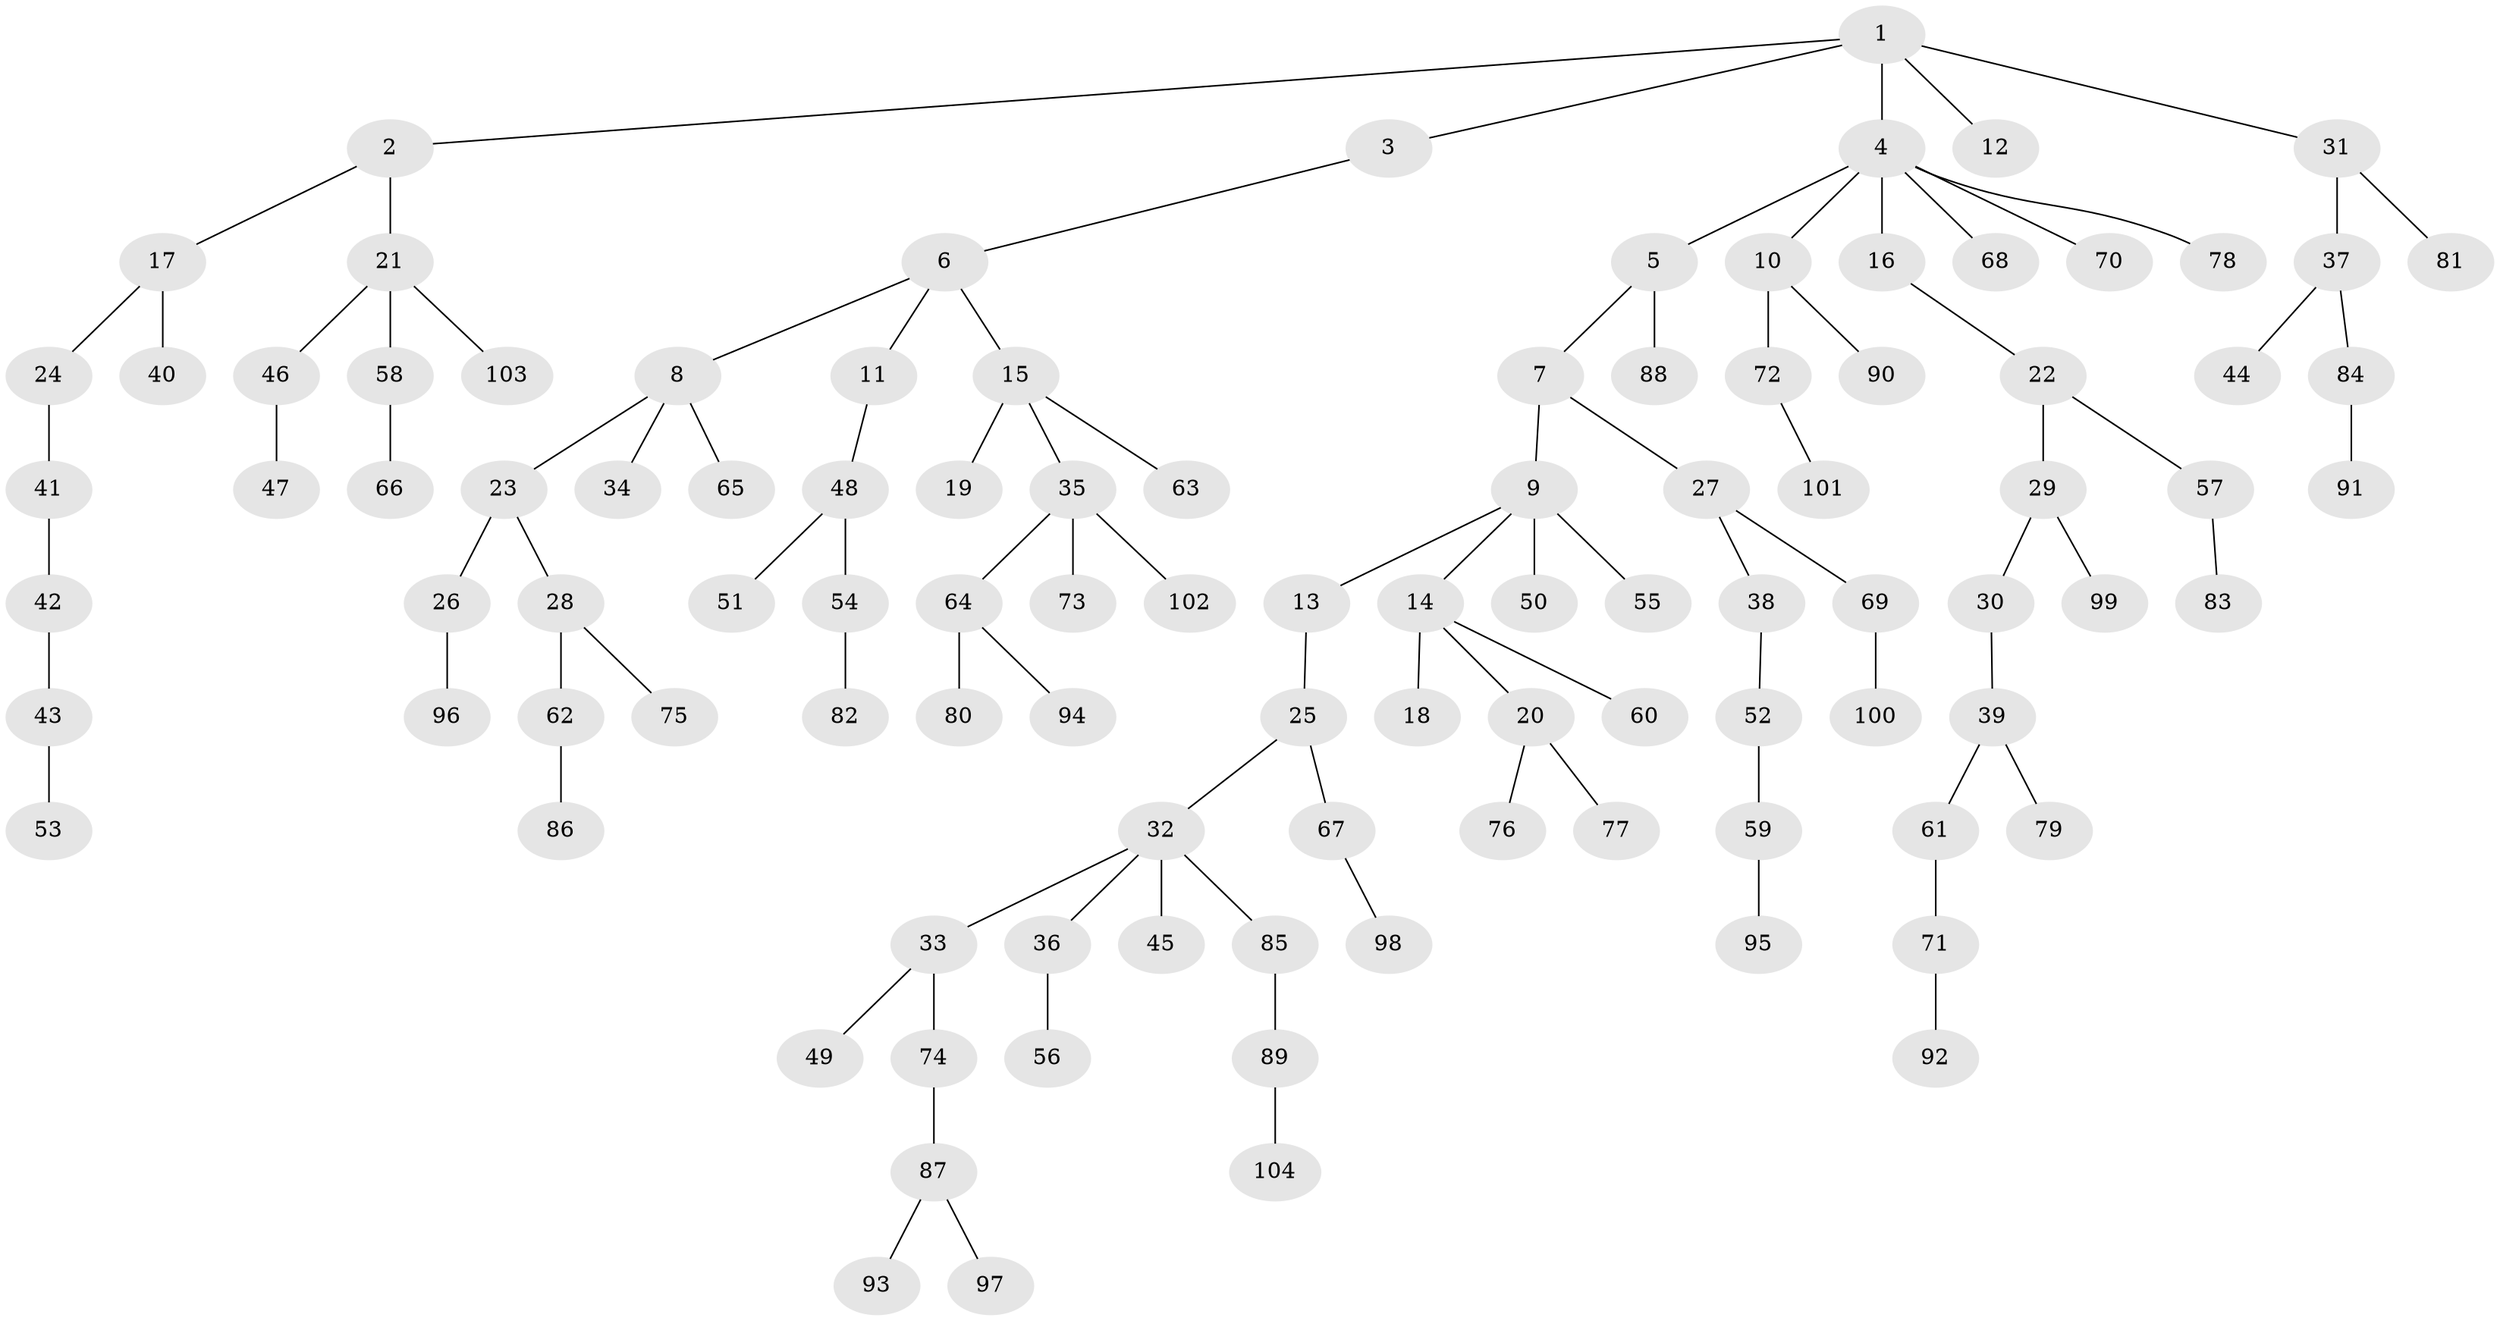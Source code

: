 // coarse degree distribution, {6: 0.043478260869565216, 4: 0.057971014492753624, 2: 0.2318840579710145, 5: 0.028985507246376812, 3: 0.11594202898550725, 1: 0.5217391304347826}
// Generated by graph-tools (version 1.1) at 2025/24/03/03/25 07:24:05]
// undirected, 104 vertices, 103 edges
graph export_dot {
graph [start="1"]
  node [color=gray90,style=filled];
  1;
  2;
  3;
  4;
  5;
  6;
  7;
  8;
  9;
  10;
  11;
  12;
  13;
  14;
  15;
  16;
  17;
  18;
  19;
  20;
  21;
  22;
  23;
  24;
  25;
  26;
  27;
  28;
  29;
  30;
  31;
  32;
  33;
  34;
  35;
  36;
  37;
  38;
  39;
  40;
  41;
  42;
  43;
  44;
  45;
  46;
  47;
  48;
  49;
  50;
  51;
  52;
  53;
  54;
  55;
  56;
  57;
  58;
  59;
  60;
  61;
  62;
  63;
  64;
  65;
  66;
  67;
  68;
  69;
  70;
  71;
  72;
  73;
  74;
  75;
  76;
  77;
  78;
  79;
  80;
  81;
  82;
  83;
  84;
  85;
  86;
  87;
  88;
  89;
  90;
  91;
  92;
  93;
  94;
  95;
  96;
  97;
  98;
  99;
  100;
  101;
  102;
  103;
  104;
  1 -- 2;
  1 -- 3;
  1 -- 4;
  1 -- 12;
  1 -- 31;
  2 -- 17;
  2 -- 21;
  3 -- 6;
  4 -- 5;
  4 -- 10;
  4 -- 16;
  4 -- 68;
  4 -- 70;
  4 -- 78;
  5 -- 7;
  5 -- 88;
  6 -- 8;
  6 -- 11;
  6 -- 15;
  7 -- 9;
  7 -- 27;
  8 -- 23;
  8 -- 34;
  8 -- 65;
  9 -- 13;
  9 -- 14;
  9 -- 50;
  9 -- 55;
  10 -- 72;
  10 -- 90;
  11 -- 48;
  13 -- 25;
  14 -- 18;
  14 -- 20;
  14 -- 60;
  15 -- 19;
  15 -- 35;
  15 -- 63;
  16 -- 22;
  17 -- 24;
  17 -- 40;
  20 -- 76;
  20 -- 77;
  21 -- 46;
  21 -- 58;
  21 -- 103;
  22 -- 29;
  22 -- 57;
  23 -- 26;
  23 -- 28;
  24 -- 41;
  25 -- 32;
  25 -- 67;
  26 -- 96;
  27 -- 38;
  27 -- 69;
  28 -- 62;
  28 -- 75;
  29 -- 30;
  29 -- 99;
  30 -- 39;
  31 -- 37;
  31 -- 81;
  32 -- 33;
  32 -- 36;
  32 -- 45;
  32 -- 85;
  33 -- 49;
  33 -- 74;
  35 -- 64;
  35 -- 73;
  35 -- 102;
  36 -- 56;
  37 -- 44;
  37 -- 84;
  38 -- 52;
  39 -- 61;
  39 -- 79;
  41 -- 42;
  42 -- 43;
  43 -- 53;
  46 -- 47;
  48 -- 51;
  48 -- 54;
  52 -- 59;
  54 -- 82;
  57 -- 83;
  58 -- 66;
  59 -- 95;
  61 -- 71;
  62 -- 86;
  64 -- 80;
  64 -- 94;
  67 -- 98;
  69 -- 100;
  71 -- 92;
  72 -- 101;
  74 -- 87;
  84 -- 91;
  85 -- 89;
  87 -- 93;
  87 -- 97;
  89 -- 104;
}
